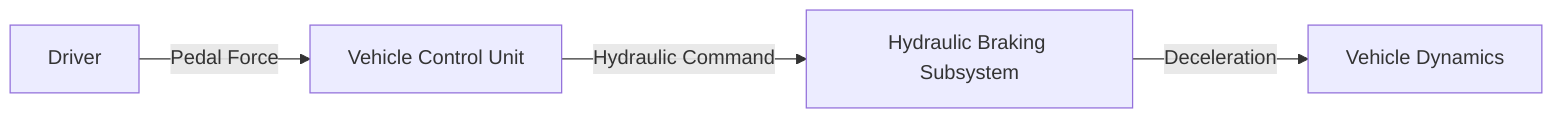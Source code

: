 flowchart LR
  User[Driver] -->|Pedal Force| VCU[Vehicle Control Unit]
  VCU -->|Hydraulic Command| Brakes[Hydraulic Braking Subsystem]
  Brakes -->|Deceleration| Vehicle[Vehicle Dynamics]